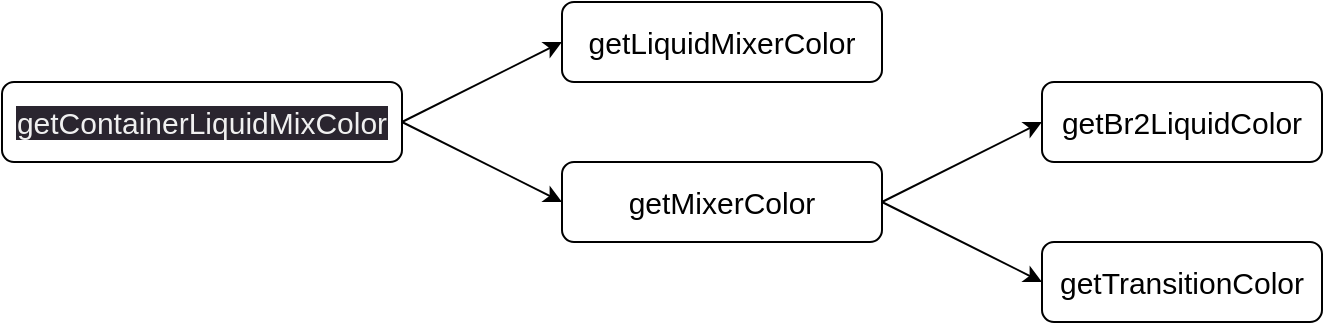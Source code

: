 <mxfile>
    <diagram id="NIL6qL4szIs0onGMIw24" name="第 1 页">
        <mxGraphModel dx="880" dy="506" grid="1" gridSize="10" guides="1" tooltips="1" connect="1" arrows="1" fold="1" page="1" pageScale="1" pageWidth="827" pageHeight="1169" math="0" shadow="0">
            <root>
                <mxCell id="0"/>
                <mxCell id="1" parent="0"/>
                <mxCell id="7" value="" style="edgeStyle=none;html=1;fontSize=15;exitX=1;exitY=0.5;exitDx=0;exitDy=0;entryX=0;entryY=0.5;entryDx=0;entryDy=0;" edge="1" parent="1" source="4" target="6">
                    <mxGeometry relative="1" as="geometry"/>
                </mxCell>
                <mxCell id="4" value="&lt;meta charset=&quot;utf-8&quot;&gt;&lt;span style=&quot;color: rgb(240, 240, 240); font-family: Helvetica; font-size: 15px; font-style: normal; font-variant-ligatures: normal; font-variant-caps: normal; font-weight: 400; letter-spacing: normal; orphans: 2; text-align: left; text-indent: 0px; text-transform: none; widows: 2; word-spacing: 0px; -webkit-text-stroke-width: 0px; background-color: rgb(42, 37, 47); text-decoration-thickness: initial; text-decoration-style: initial; text-decoration-color: initial; float: none; display: inline !important;&quot;&gt;getContainerLiquidMixColor&lt;/span&gt;" style="rounded=1;whiteSpace=wrap;html=1;fontSize=15;" vertex="1" parent="1">
                    <mxGeometry x="120" y="120" width="200" height="40" as="geometry"/>
                </mxCell>
                <mxCell id="9" value="" style="edgeStyle=none;html=1;fontSize=15;exitX=1;exitY=0.5;exitDx=0;exitDy=0;entryX=0;entryY=0.5;entryDx=0;entryDy=0;" edge="1" parent="1" source="4" target="8">
                    <mxGeometry relative="1" as="geometry"/>
                </mxCell>
                <mxCell id="6" value="getLiquidMixerColor" style="rounded=1;whiteSpace=wrap;fontSize=15;html=1;" vertex="1" parent="1">
                    <mxGeometry x="400" y="80" width="160" height="40" as="geometry"/>
                </mxCell>
                <mxCell id="11" style="edgeStyle=none;html=1;exitX=1;exitY=0.5;exitDx=0;exitDy=0;fontSize=15;entryX=0;entryY=0.5;entryDx=0;entryDy=0;" edge="1" parent="1" source="8" target="10">
                    <mxGeometry relative="1" as="geometry"/>
                </mxCell>
                <mxCell id="12" style="edgeStyle=none;html=1;exitX=1;exitY=0.5;exitDx=0;exitDy=0;fontSize=15;entryX=0;entryY=0.5;entryDx=0;entryDy=0;" edge="1" parent="1" source="8" target="13">
                    <mxGeometry relative="1" as="geometry">
                        <mxPoint x="640" y="200" as="targetPoint"/>
                    </mxGeometry>
                </mxCell>
                <mxCell id="8" value="getMixerColor" style="whiteSpace=wrap;html=1;fontSize=15;rounded=1;" vertex="1" parent="1">
                    <mxGeometry x="400" y="160" width="160" height="40" as="geometry"/>
                </mxCell>
                <mxCell id="10" value="getBr2LiquidColor" style="whiteSpace=wrap;html=1;fontSize=15;rounded=1;" vertex="1" parent="1">
                    <mxGeometry x="640" y="120" width="140" height="40" as="geometry"/>
                </mxCell>
                <mxCell id="13" value="getTransitionColor" style="rounded=1;whiteSpace=wrap;html=1;fontSize=15;" vertex="1" parent="1">
                    <mxGeometry x="640" y="200" width="140" height="40" as="geometry"/>
                </mxCell>
            </root>
        </mxGraphModel>
    </diagram>
</mxfile>